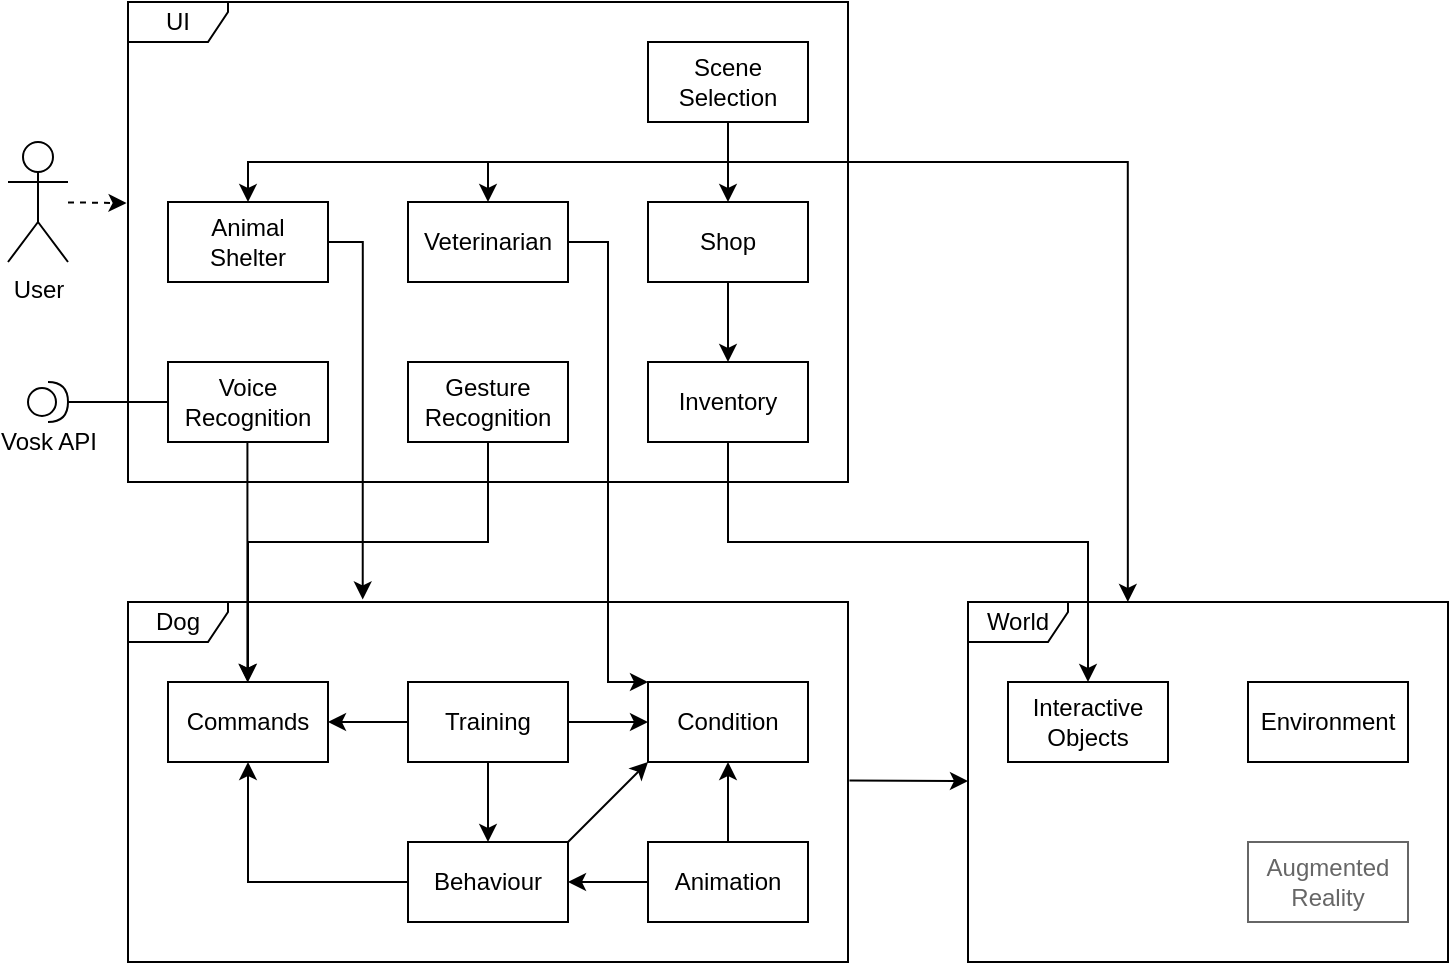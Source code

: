 <mxfile version="24.2.5" type="device">
  <diagram name="Page-1" id="5f0bae14-7c28-e335-631c-24af17079c00">
    <mxGraphModel dx="1185" dy="689" grid="1" gridSize="10" guides="1" tooltips="1" connect="1" arrows="1" fold="1" page="1" pageScale="1" pageWidth="1100" pageHeight="850" background="none" math="0" shadow="0">
      <root>
        <mxCell id="0" />
        <mxCell id="1" parent="0" />
        <mxCell id="9fQ3gNTr8Tc6Wr7kYRXp-6" value="Dog" style="shape=umlFrame;whiteSpace=wrap;html=1;pointerEvents=0;width=50;height=20;" parent="1" vertex="1">
          <mxGeometry x="260" y="480" width="360" height="180" as="geometry" />
        </mxCell>
        <mxCell id="9fQ3gNTr8Tc6Wr7kYRXp-7" value="UI" style="shape=umlFrame;whiteSpace=wrap;html=1;pointerEvents=0;width=50;height=20;" parent="1" vertex="1">
          <mxGeometry x="260" y="180" width="360" height="240" as="geometry" />
        </mxCell>
        <mxCell id="9fQ3gNTr8Tc6Wr7kYRXp-14" style="edgeStyle=orthogonalEdgeStyle;rounded=0;orthogonalLoop=1;jettySize=auto;html=1;exitX=0.75;exitY=1;exitDx=0;exitDy=0;entryX=0.75;entryY=0;entryDx=0;entryDy=0;" parent="1" edge="1">
          <mxGeometry relative="1" as="geometry">
            <mxPoint x="319.71" y="400" as="sourcePoint" />
            <mxPoint x="319.71" y="520" as="targetPoint" />
          </mxGeometry>
        </mxCell>
        <mxCell id="9fQ3gNTr8Tc6Wr7kYRXp-8" value="Voice&lt;div&gt;Recognition&lt;/div&gt;" style="rounded=0;whiteSpace=wrap;html=1;" parent="1" vertex="1">
          <mxGeometry x="280" y="360" width="80" height="40" as="geometry" />
        </mxCell>
        <mxCell id="9fQ3gNTr8Tc6Wr7kYRXp-20" style="edgeStyle=orthogonalEdgeStyle;rounded=0;orthogonalLoop=1;jettySize=auto;html=1;exitX=0.5;exitY=1;exitDx=0;exitDy=0;entryX=0.5;entryY=0;entryDx=0;entryDy=0;" parent="1" source="9fQ3gNTr8Tc6Wr7kYRXp-9" target="9fQ3gNTr8Tc6Wr7kYRXp-13" edge="1">
          <mxGeometry relative="1" as="geometry">
            <Array as="points">
              <mxPoint x="440" y="450" />
              <mxPoint x="320" y="450" />
            </Array>
          </mxGeometry>
        </mxCell>
        <mxCell id="9fQ3gNTr8Tc6Wr7kYRXp-9" value="Gesture&lt;div&gt;Recognition&lt;/div&gt;" style="rounded=0;whiteSpace=wrap;html=1;" parent="1" vertex="1">
          <mxGeometry x="400" y="360" width="80" height="40" as="geometry" />
        </mxCell>
        <mxCell id="9fQ3gNTr8Tc6Wr7kYRXp-10" value="Vosk API" style="shape=providedRequiredInterface;html=1;verticalLabelPosition=bottom;sketch=0;" parent="1" vertex="1">
          <mxGeometry x="210" y="370" width="20" height="20" as="geometry" />
        </mxCell>
        <mxCell id="9fQ3gNTr8Tc6Wr7kYRXp-12" style="edgeStyle=orthogonalEdgeStyle;rounded=0;orthogonalLoop=1;jettySize=auto;html=1;exitX=0;exitY=0.5;exitDx=0;exitDy=0;entryX=1;entryY=0.5;entryDx=0;entryDy=0;entryPerimeter=0;endArrow=none;endFill=0;" parent="1" source="9fQ3gNTr8Tc6Wr7kYRXp-8" target="9fQ3gNTr8Tc6Wr7kYRXp-10" edge="1">
          <mxGeometry relative="1" as="geometry" />
        </mxCell>
        <mxCell id="9fQ3gNTr8Tc6Wr7kYRXp-13" value="Commands" style="rounded=0;whiteSpace=wrap;html=1;" parent="1" vertex="1">
          <mxGeometry x="280" y="520" width="80" height="40" as="geometry" />
        </mxCell>
        <mxCell id="9fQ3gNTr8Tc6Wr7kYRXp-18" style="edgeStyle=orthogonalEdgeStyle;rounded=0;orthogonalLoop=1;jettySize=auto;html=1;exitX=0;exitY=0.5;exitDx=0;exitDy=0;entryX=1;entryY=0.5;entryDx=0;entryDy=0;" parent="1" source="9fQ3gNTr8Tc6Wr7kYRXp-16" target="9fQ3gNTr8Tc6Wr7kYRXp-13" edge="1">
          <mxGeometry relative="1" as="geometry" />
        </mxCell>
        <mxCell id="9fQ3gNTr8Tc6Wr7kYRXp-19" style="edgeStyle=orthogonalEdgeStyle;rounded=0;orthogonalLoop=1;jettySize=auto;html=1;exitX=1;exitY=0.5;exitDx=0;exitDy=0;entryX=0;entryY=0.5;entryDx=0;entryDy=0;" parent="1" source="9fQ3gNTr8Tc6Wr7kYRXp-16" target="9fQ3gNTr8Tc6Wr7kYRXp-17" edge="1">
          <mxGeometry relative="1" as="geometry" />
        </mxCell>
        <mxCell id="9fQ3gNTr8Tc6Wr7kYRXp-16" value="Training" style="rounded=0;whiteSpace=wrap;html=1;" parent="1" vertex="1">
          <mxGeometry x="400" y="520" width="80" height="40" as="geometry" />
        </mxCell>
        <mxCell id="9fQ3gNTr8Tc6Wr7kYRXp-17" value="Condition" style="rounded=0;whiteSpace=wrap;html=1;" parent="1" vertex="1">
          <mxGeometry x="520" y="520" width="80" height="40" as="geometry" />
        </mxCell>
        <mxCell id="9fQ3gNTr8Tc6Wr7kYRXp-25" style="edgeStyle=orthogonalEdgeStyle;rounded=0;orthogonalLoop=1;jettySize=auto;html=1;exitX=0.5;exitY=0;exitDx=0;exitDy=0;entryX=0.5;entryY=1;entryDx=0;entryDy=0;" parent="1" source="9fQ3gNTr8Tc6Wr7kYRXp-21" target="9fQ3gNTr8Tc6Wr7kYRXp-17" edge="1">
          <mxGeometry relative="1" as="geometry" />
        </mxCell>
        <mxCell id="9fQ3gNTr8Tc6Wr7kYRXp-21" value="Animation" style="rounded=0;whiteSpace=wrap;html=1;" parent="1" vertex="1">
          <mxGeometry x="520" y="600" width="80" height="40" as="geometry" />
        </mxCell>
        <mxCell id="9fQ3gNTr8Tc6Wr7kYRXp-26" style="edgeStyle=orthogonalEdgeStyle;rounded=0;orthogonalLoop=1;jettySize=auto;html=1;exitX=0;exitY=0.5;exitDx=0;exitDy=0;entryX=0.5;entryY=1;entryDx=0;entryDy=0;" parent="1" source="9fQ3gNTr8Tc6Wr7kYRXp-22" target="9fQ3gNTr8Tc6Wr7kYRXp-13" edge="1">
          <mxGeometry relative="1" as="geometry" />
        </mxCell>
        <mxCell id="9fQ3gNTr8Tc6Wr7kYRXp-22" value="Behaviour" style="rounded=0;whiteSpace=wrap;html=1;" parent="1" vertex="1">
          <mxGeometry x="400" y="600" width="80" height="40" as="geometry" />
        </mxCell>
        <mxCell id="9fQ3gNTr8Tc6Wr7kYRXp-23" value="" style="endArrow=classic;html=1;rounded=0;" parent="1" source="9fQ3gNTr8Tc6Wr7kYRXp-16" target="9fQ3gNTr8Tc6Wr7kYRXp-22" edge="1">
          <mxGeometry width="50" height="50" relative="1" as="geometry">
            <mxPoint x="510" y="500" as="sourcePoint" />
            <mxPoint x="560" y="450" as="targetPoint" />
          </mxGeometry>
        </mxCell>
        <mxCell id="9fQ3gNTr8Tc6Wr7kYRXp-27" value="" style="endArrow=classic;html=1;rounded=0;exitX=0;exitY=0.5;exitDx=0;exitDy=0;entryX=1;entryY=0.5;entryDx=0;entryDy=0;" parent="1" source="9fQ3gNTr8Tc6Wr7kYRXp-21" target="9fQ3gNTr8Tc6Wr7kYRXp-22" edge="1">
          <mxGeometry width="50" height="50" relative="1" as="geometry">
            <mxPoint x="510" y="500" as="sourcePoint" />
            <mxPoint x="560" y="450" as="targetPoint" />
          </mxGeometry>
        </mxCell>
        <mxCell id="9fQ3gNTr8Tc6Wr7kYRXp-29" value="" style="endArrow=classic;html=1;rounded=0;exitX=1;exitY=0;exitDx=0;exitDy=0;entryX=0;entryY=1;entryDx=0;entryDy=0;" parent="1" source="9fQ3gNTr8Tc6Wr7kYRXp-22" target="9fQ3gNTr8Tc6Wr7kYRXp-17" edge="1">
          <mxGeometry width="50" height="50" relative="1" as="geometry">
            <mxPoint x="520" y="460" as="sourcePoint" />
            <mxPoint x="570" y="410" as="targetPoint" />
          </mxGeometry>
        </mxCell>
        <mxCell id="9fQ3gNTr8Tc6Wr7kYRXp-34" style="edgeStyle=orthogonalEdgeStyle;rounded=0;orthogonalLoop=1;jettySize=auto;html=1;exitX=0.5;exitY=1;exitDx=0;exitDy=0;entryX=0.5;entryY=0;entryDx=0;entryDy=0;" parent="1" source="9fQ3gNTr8Tc6Wr7kYRXp-30" target="9fQ3gNTr8Tc6Wr7kYRXp-33" edge="1">
          <mxGeometry relative="1" as="geometry">
            <Array as="points">
              <mxPoint x="560" y="450" />
              <mxPoint x="740" y="450" />
            </Array>
          </mxGeometry>
        </mxCell>
        <mxCell id="9fQ3gNTr8Tc6Wr7kYRXp-30" value="Inventory" style="rounded=0;whiteSpace=wrap;html=1;" parent="1" vertex="1">
          <mxGeometry x="520" y="360" width="80" height="40" as="geometry" />
        </mxCell>
        <mxCell id="9fQ3gNTr8Tc6Wr7kYRXp-31" value="World" style="shape=umlFrame;whiteSpace=wrap;html=1;pointerEvents=0;width=50;height=20;" parent="1" vertex="1">
          <mxGeometry x="680" y="480" width="240" height="180" as="geometry" />
        </mxCell>
        <mxCell id="9fQ3gNTr8Tc6Wr7kYRXp-33" value="Interactive&lt;div&gt;Objects&lt;/div&gt;" style="rounded=0;whiteSpace=wrap;html=1;" parent="1" vertex="1">
          <mxGeometry x="700" y="520" width="80" height="40" as="geometry" />
        </mxCell>
        <mxCell id="9fQ3gNTr8Tc6Wr7kYRXp-39" style="edgeStyle=orthogonalEdgeStyle;rounded=0;orthogonalLoop=1;jettySize=auto;html=1;exitX=0.5;exitY=1;exitDx=0;exitDy=0;entryX=0.5;entryY=0;entryDx=0;entryDy=0;" parent="1" source="9fQ3gNTr8Tc6Wr7kYRXp-38" target="9fQ3gNTr8Tc6Wr7kYRXp-30" edge="1">
          <mxGeometry relative="1" as="geometry" />
        </mxCell>
        <mxCell id="9fQ3gNTr8Tc6Wr7kYRXp-38" value="Shop" style="rounded=0;whiteSpace=wrap;html=1;" parent="1" vertex="1">
          <mxGeometry x="520" y="280" width="80" height="40" as="geometry" />
        </mxCell>
        <mxCell id="9fQ3gNTr8Tc6Wr7kYRXp-40" value="Animal&lt;div&gt;Shelter&lt;/div&gt;" style="rounded=0;whiteSpace=wrap;html=1;" parent="1" vertex="1">
          <mxGeometry x="280" y="280" width="80" height="40" as="geometry" />
        </mxCell>
        <mxCell id="9fQ3gNTr8Tc6Wr7kYRXp-42" style="edgeStyle=orthogonalEdgeStyle;rounded=0;orthogonalLoop=1;jettySize=auto;html=1;exitX=1;exitY=0.5;exitDx=0;exitDy=0;entryX=0.326;entryY=-0.007;entryDx=0;entryDy=0;entryPerimeter=0;" parent="1" source="9fQ3gNTr8Tc6Wr7kYRXp-40" target="9fQ3gNTr8Tc6Wr7kYRXp-6" edge="1">
          <mxGeometry relative="1" as="geometry">
            <Array as="points">
              <mxPoint x="377" y="300" />
            </Array>
          </mxGeometry>
        </mxCell>
        <mxCell id="9fQ3gNTr8Tc6Wr7kYRXp-45" style="edgeStyle=orthogonalEdgeStyle;rounded=0;orthogonalLoop=1;jettySize=auto;html=1;exitX=1;exitY=0.5;exitDx=0;exitDy=0;entryX=0;entryY=0;entryDx=0;entryDy=0;" parent="1" source="9fQ3gNTr8Tc6Wr7kYRXp-43" target="9fQ3gNTr8Tc6Wr7kYRXp-17" edge="1">
          <mxGeometry relative="1" as="geometry">
            <Array as="points">
              <mxPoint x="500" y="300" />
              <mxPoint x="500" y="520" />
            </Array>
          </mxGeometry>
        </mxCell>
        <mxCell id="9fQ3gNTr8Tc6Wr7kYRXp-43" value="&lt;span lang=&quot;en&quot; class=&quot;HwtZe&quot;&gt;Veterinarian&lt;/span&gt;" style="rounded=0;whiteSpace=wrap;html=1;" parent="1" vertex="1">
          <mxGeometry x="400" y="280" width="80" height="40" as="geometry" />
        </mxCell>
        <mxCell id="9fQ3gNTr8Tc6Wr7kYRXp-46" value="" style="endArrow=classic;html=1;rounded=0;exitX=1.002;exitY=0.496;exitDx=0;exitDy=0;exitPerimeter=0;" parent="1" source="9fQ3gNTr8Tc6Wr7kYRXp-6" target="9fQ3gNTr8Tc6Wr7kYRXp-31" edge="1">
          <mxGeometry width="50" height="50" relative="1" as="geometry">
            <mxPoint x="560" y="400" as="sourcePoint" />
            <mxPoint x="610" y="350" as="targetPoint" />
          </mxGeometry>
        </mxCell>
        <mxCell id="9fQ3gNTr8Tc6Wr7kYRXp-47" value="Environment" style="rounded=0;whiteSpace=wrap;html=1;" parent="1" vertex="1">
          <mxGeometry x="820" y="520" width="80" height="40" as="geometry" />
        </mxCell>
        <mxCell id="9fQ3gNTr8Tc6Wr7kYRXp-51" style="edgeStyle=orthogonalEdgeStyle;rounded=0;orthogonalLoop=1;jettySize=auto;html=1;exitX=0.5;exitY=1;exitDx=0;exitDy=0;" parent="1" source="9fQ3gNTr8Tc6Wr7kYRXp-48" target="9fQ3gNTr8Tc6Wr7kYRXp-38" edge="1">
          <mxGeometry relative="1" as="geometry" />
        </mxCell>
        <mxCell id="9fQ3gNTr8Tc6Wr7kYRXp-52" style="edgeStyle=orthogonalEdgeStyle;rounded=0;orthogonalLoop=1;jettySize=auto;html=1;exitX=0.5;exitY=1;exitDx=0;exitDy=0;entryX=0.5;entryY=0;entryDx=0;entryDy=0;" parent="1" source="9fQ3gNTr8Tc6Wr7kYRXp-48" target="9fQ3gNTr8Tc6Wr7kYRXp-43" edge="1">
          <mxGeometry relative="1" as="geometry">
            <Array as="points">
              <mxPoint x="560" y="260" />
              <mxPoint x="440" y="260" />
            </Array>
          </mxGeometry>
        </mxCell>
        <mxCell id="9fQ3gNTr8Tc6Wr7kYRXp-53" style="edgeStyle=orthogonalEdgeStyle;rounded=0;orthogonalLoop=1;jettySize=auto;html=1;entryX=0.5;entryY=0;entryDx=0;entryDy=0;" parent="1" target="9fQ3gNTr8Tc6Wr7kYRXp-40" edge="1">
          <mxGeometry relative="1" as="geometry">
            <mxPoint x="560" y="240" as="sourcePoint" />
            <Array as="points">
              <mxPoint x="560" y="260" />
              <mxPoint x="320" y="260" />
            </Array>
          </mxGeometry>
        </mxCell>
        <mxCell id="9fQ3gNTr8Tc6Wr7kYRXp-48" value="Scene&lt;div&gt;Selection&lt;/div&gt;" style="rounded=0;whiteSpace=wrap;html=1;" parent="1" vertex="1">
          <mxGeometry x="520" y="200" width="80" height="40" as="geometry" />
        </mxCell>
        <mxCell id="9fQ3gNTr8Tc6Wr7kYRXp-50" style="edgeStyle=orthogonalEdgeStyle;rounded=0;orthogonalLoop=1;jettySize=auto;html=1;exitX=0.5;exitY=1;exitDx=0;exitDy=0;entryX=0.333;entryY=0;entryDx=0;entryDy=0;entryPerimeter=0;" parent="1" source="9fQ3gNTr8Tc6Wr7kYRXp-48" target="9fQ3gNTr8Tc6Wr7kYRXp-31" edge="1">
          <mxGeometry relative="1" as="geometry">
            <Array as="points">
              <mxPoint x="560" y="260" />
              <mxPoint x="760" y="260" />
            </Array>
          </mxGeometry>
        </mxCell>
        <mxCell id="EEknBvWfkEGmMzTdax9v-1" value="Augmented Reality" style="rounded=0;whiteSpace=wrap;html=1;strokeColor=#666666;fontColor=#666666;" parent="1" vertex="1">
          <mxGeometry x="820" y="600" width="80" height="40" as="geometry" />
        </mxCell>
        <mxCell id="mKXyK194jUGQDOoQTD6d-1" value="User" style="shape=umlActor;verticalLabelPosition=bottom;verticalAlign=top;html=1;outlineConnect=0;" parent="1" vertex="1">
          <mxGeometry x="200" y="250" width="30" height="60" as="geometry" />
        </mxCell>
        <mxCell id="mKXyK194jUGQDOoQTD6d-2" value="" style="endArrow=classic;html=1;rounded=0;dashed=1;entryX=-0.002;entryY=0.419;entryDx=0;entryDy=0;entryPerimeter=0;" parent="1" source="mKXyK194jUGQDOoQTD6d-1" target="9fQ3gNTr8Tc6Wr7kYRXp-7" edge="1">
          <mxGeometry width="50" height="50" relative="1" as="geometry">
            <mxPoint x="370" y="350" as="sourcePoint" />
            <mxPoint x="420" y="300" as="targetPoint" />
          </mxGeometry>
        </mxCell>
      </root>
    </mxGraphModel>
  </diagram>
</mxfile>
